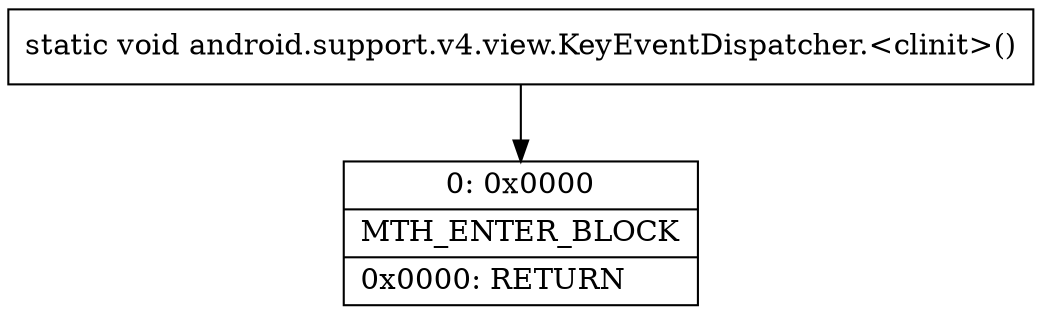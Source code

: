 digraph "CFG forandroid.support.v4.view.KeyEventDispatcher.\<clinit\>()V" {
Node_0 [shape=record,label="{0\:\ 0x0000|MTH_ENTER_BLOCK\l|0x0000: RETURN   \l}"];
MethodNode[shape=record,label="{static void android.support.v4.view.KeyEventDispatcher.\<clinit\>() }"];
MethodNode -> Node_0;
}

